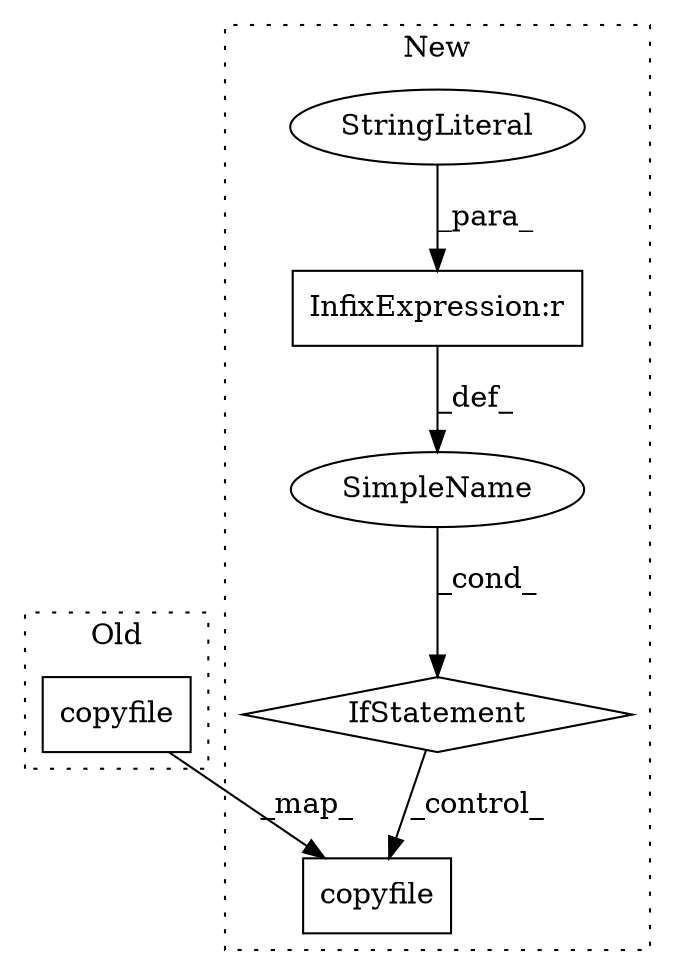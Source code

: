 digraph G {
subgraph cluster0 {
1 [label="copyfile" a="32" s="2345,2363" l="9,1" shape="box"];
label = "Old";
style="dotted";
}
subgraph cluster1 {
2 [label="copyfile" a="32" s="2547,2580" l="9,1" shape="box"];
3 [label="IfStatement" a="25" s="2346,2372" l="4,2" shape="diamond"];
4 [label="SimpleName" a="42" s="" l="" shape="ellipse"];
5 [label="InfixExpression:r" a="27" s="2360" l="4" shape="box"];
6 [label="StringLiteral" a="45" s="2364" l="8" shape="ellipse"];
label = "New";
style="dotted";
}
1 -> 2 [label="_map_"];
3 -> 2 [label="_control_"];
4 -> 3 [label="_cond_"];
5 -> 4 [label="_def_"];
6 -> 5 [label="_para_"];
}